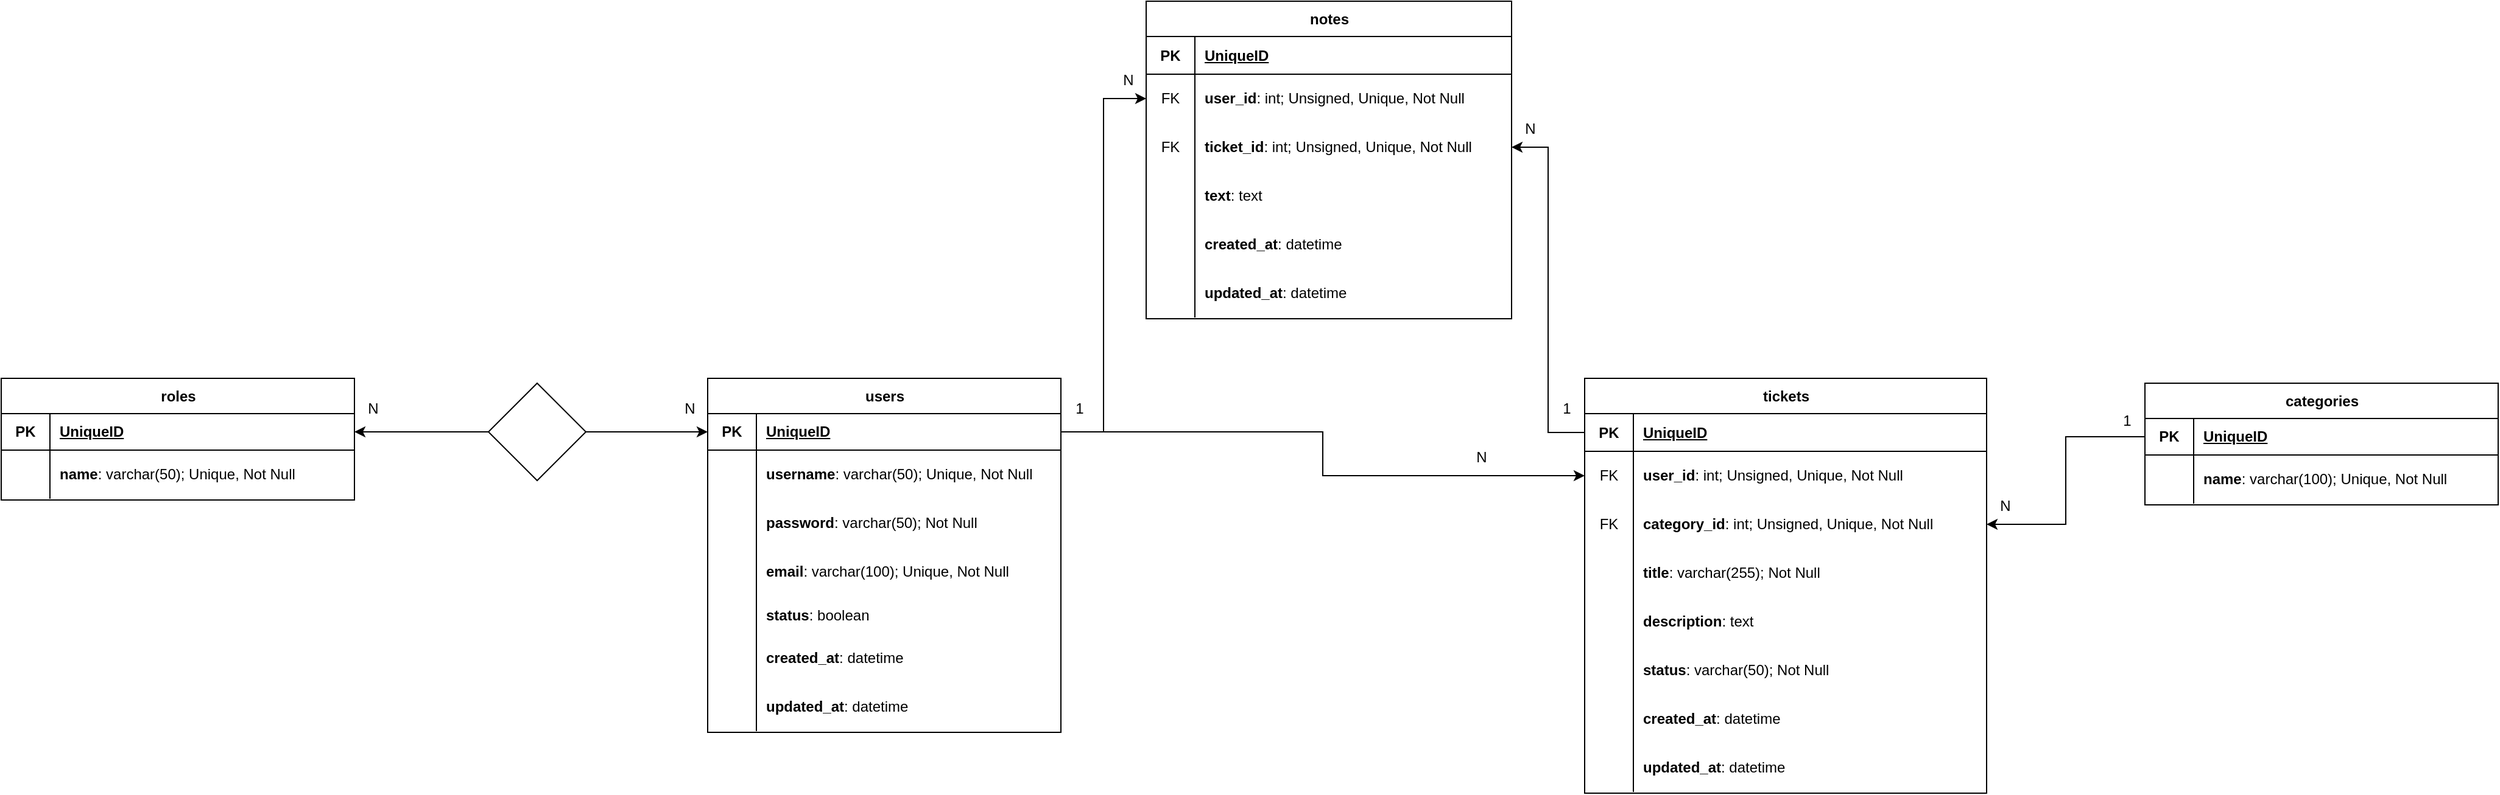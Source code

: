 <mxfile version="24.7.16">
  <diagram name="Pagina-1" id="aKcn8x8YRmhTOAxsy4Pp">
    <mxGraphModel dx="2117" dy="1691" grid="1" gridSize="10" guides="1" tooltips="1" connect="1" arrows="1" fold="1" page="1" pageScale="1" pageWidth="827" pageHeight="1169" math="0" shadow="0">
      <root>
        <mxCell id="0" />
        <mxCell id="1" parent="0" />
        <mxCell id="Iv4Y6c-sv0pPElinfw1h-1" value="users" style="shape=table;startSize=29;container=1;collapsible=1;childLayout=tableLayout;fixedRows=1;rowLines=0;fontStyle=1;align=center;resizeLast=1;html=1;" parent="1" vertex="1">
          <mxGeometry x="140" y="160" width="290" height="291" as="geometry">
            <mxRectangle x="140" y="160" width="90" height="30" as="alternateBounds" />
          </mxGeometry>
        </mxCell>
        <mxCell id="Iv4Y6c-sv0pPElinfw1h-2" value="" style="shape=tableRow;horizontal=0;startSize=0;swimlaneHead=0;swimlaneBody=0;fillColor=none;collapsible=0;dropTarget=0;points=[[0,0.5],[1,0.5]];portConstraint=eastwest;top=0;left=0;right=0;bottom=1;" parent="Iv4Y6c-sv0pPElinfw1h-1" vertex="1">
          <mxGeometry y="29" width="290" height="30" as="geometry" />
        </mxCell>
        <mxCell id="Iv4Y6c-sv0pPElinfw1h-3" value="PK" style="shape=partialRectangle;connectable=0;fillColor=none;top=0;left=0;bottom=0;right=0;fontStyle=1;overflow=hidden;whiteSpace=wrap;html=1;" parent="Iv4Y6c-sv0pPElinfw1h-2" vertex="1">
          <mxGeometry width="40" height="30" as="geometry">
            <mxRectangle width="40" height="30" as="alternateBounds" />
          </mxGeometry>
        </mxCell>
        <mxCell id="Iv4Y6c-sv0pPElinfw1h-4" value="UniqueID" style="shape=partialRectangle;connectable=0;fillColor=none;top=0;left=0;bottom=0;right=0;align=left;spacingLeft=6;fontStyle=5;overflow=hidden;whiteSpace=wrap;html=1;" parent="Iv4Y6c-sv0pPElinfw1h-2" vertex="1">
          <mxGeometry x="40" width="250" height="30" as="geometry">
            <mxRectangle width="250" height="30" as="alternateBounds" />
          </mxGeometry>
        </mxCell>
        <mxCell id="Iv4Y6c-sv0pPElinfw1h-11" value="" style="shape=tableRow;horizontal=0;startSize=0;swimlaneHead=0;swimlaneBody=0;fillColor=none;collapsible=0;dropTarget=0;points=[[0,0.5],[1,0.5]];portConstraint=eastwest;top=0;left=0;right=0;bottom=0;" parent="Iv4Y6c-sv0pPElinfw1h-1" vertex="1">
          <mxGeometry y="59" width="290" height="40" as="geometry" />
        </mxCell>
        <mxCell id="Iv4Y6c-sv0pPElinfw1h-12" value="" style="shape=partialRectangle;connectable=0;fillColor=none;top=0;left=0;bottom=0;right=0;editable=1;overflow=hidden;whiteSpace=wrap;html=1;" parent="Iv4Y6c-sv0pPElinfw1h-11" vertex="1">
          <mxGeometry width="40" height="40" as="geometry">
            <mxRectangle width="40" height="40" as="alternateBounds" />
          </mxGeometry>
        </mxCell>
        <mxCell id="Iv4Y6c-sv0pPElinfw1h-13" value="&lt;b&gt;username&lt;/b&gt;: varchar(50); Unique, Not Null" style="shape=partialRectangle;connectable=0;fillColor=none;top=0;left=0;bottom=0;right=0;align=left;spacingLeft=6;overflow=hidden;whiteSpace=wrap;html=1;" parent="Iv4Y6c-sv0pPElinfw1h-11" vertex="1">
          <mxGeometry x="40" width="250" height="40" as="geometry">
            <mxRectangle width="250" height="40" as="alternateBounds" />
          </mxGeometry>
        </mxCell>
        <mxCell id="NXR6JBSU_rp42rxbyrZH-33" value="" style="shape=tableRow;horizontal=0;startSize=0;swimlaneHead=0;swimlaneBody=0;fillColor=none;collapsible=0;dropTarget=0;points=[[0,0.5],[1,0.5]];portConstraint=eastwest;top=0;left=0;right=0;bottom=0;" parent="Iv4Y6c-sv0pPElinfw1h-1" vertex="1">
          <mxGeometry y="99" width="290" height="40" as="geometry" />
        </mxCell>
        <mxCell id="NXR6JBSU_rp42rxbyrZH-34" value="" style="shape=partialRectangle;connectable=0;fillColor=none;top=0;left=0;bottom=0;right=0;editable=1;overflow=hidden;whiteSpace=wrap;html=1;" parent="NXR6JBSU_rp42rxbyrZH-33" vertex="1">
          <mxGeometry width="40" height="40" as="geometry">
            <mxRectangle width="40" height="40" as="alternateBounds" />
          </mxGeometry>
        </mxCell>
        <mxCell id="NXR6JBSU_rp42rxbyrZH-35" value="&lt;b&gt;password&lt;/b&gt;: varchar(50); Not Null&amp;nbsp; &amp;nbsp;" style="shape=partialRectangle;connectable=0;fillColor=none;top=0;left=0;bottom=0;right=0;align=left;spacingLeft=6;overflow=hidden;whiteSpace=wrap;html=1;" parent="NXR6JBSU_rp42rxbyrZH-33" vertex="1">
          <mxGeometry x="40" width="250" height="40" as="geometry">
            <mxRectangle width="250" height="40" as="alternateBounds" />
          </mxGeometry>
        </mxCell>
        <mxCell id="NXR6JBSU_rp42rxbyrZH-36" value="" style="shape=tableRow;horizontal=0;startSize=0;swimlaneHead=0;swimlaneBody=0;fillColor=none;collapsible=0;dropTarget=0;points=[[0,0.5],[1,0.5]];portConstraint=eastwest;top=0;left=0;right=0;bottom=0;" parent="Iv4Y6c-sv0pPElinfw1h-1" vertex="1">
          <mxGeometry y="139" width="290" height="40" as="geometry" />
        </mxCell>
        <mxCell id="NXR6JBSU_rp42rxbyrZH-37" value="" style="shape=partialRectangle;connectable=0;fillColor=none;top=0;left=0;bottom=0;right=0;editable=1;overflow=hidden;whiteSpace=wrap;html=1;" parent="NXR6JBSU_rp42rxbyrZH-36" vertex="1">
          <mxGeometry width="40" height="40" as="geometry">
            <mxRectangle width="40" height="40" as="alternateBounds" />
          </mxGeometry>
        </mxCell>
        <mxCell id="NXR6JBSU_rp42rxbyrZH-38" value="&lt;b&gt;email&lt;/b&gt;: varchar(100); Unique, Not Null&amp;nbsp; &amp;nbsp;" style="shape=partialRectangle;connectable=0;fillColor=none;top=0;left=0;bottom=0;right=0;align=left;spacingLeft=6;overflow=hidden;whiteSpace=wrap;html=1;" parent="NXR6JBSU_rp42rxbyrZH-36" vertex="1">
          <mxGeometry x="40" width="250" height="40" as="geometry">
            <mxRectangle width="250" height="40" as="alternateBounds" />
          </mxGeometry>
        </mxCell>
        <mxCell id="Iv4Y6c-sv0pPElinfw1h-14" value="" style="shape=tableRow;horizontal=0;startSize=0;swimlaneHead=0;swimlaneBody=0;fillColor=none;collapsible=0;dropTarget=0;points=[[0,0.5],[1,0.5]];portConstraint=eastwest;top=0;left=0;right=0;bottom=0;" parent="Iv4Y6c-sv0pPElinfw1h-1" vertex="1">
          <mxGeometry y="179" width="290" height="31" as="geometry" />
        </mxCell>
        <mxCell id="Iv4Y6c-sv0pPElinfw1h-15" value="" style="shape=partialRectangle;connectable=0;fillColor=none;top=0;left=0;bottom=0;right=0;editable=1;overflow=hidden;whiteSpace=wrap;html=1;" parent="Iv4Y6c-sv0pPElinfw1h-14" vertex="1">
          <mxGeometry width="40" height="31" as="geometry">
            <mxRectangle width="40" height="31" as="alternateBounds" />
          </mxGeometry>
        </mxCell>
        <mxCell id="Iv4Y6c-sv0pPElinfw1h-16" value="&lt;b&gt;status&lt;/b&gt;:&lt;b&gt;&amp;nbsp;&lt;/b&gt;boolean" style="shape=partialRectangle;connectable=0;fillColor=none;top=0;left=0;bottom=0;right=0;align=left;spacingLeft=6;overflow=hidden;whiteSpace=wrap;html=1;" parent="Iv4Y6c-sv0pPElinfw1h-14" vertex="1">
          <mxGeometry x="40" width="250" height="31" as="geometry">
            <mxRectangle width="250" height="31" as="alternateBounds" />
          </mxGeometry>
        </mxCell>
        <mxCell id="Iv4Y6c-sv0pPElinfw1h-17" value="" style="shape=tableRow;horizontal=0;startSize=0;swimlaneHead=0;swimlaneBody=0;fillColor=none;collapsible=0;dropTarget=0;points=[[0,0.5],[1,0.5]];portConstraint=eastwest;top=0;left=0;right=0;bottom=0;" parent="Iv4Y6c-sv0pPElinfw1h-1" vertex="1">
          <mxGeometry y="210" width="290" height="40" as="geometry" />
        </mxCell>
        <mxCell id="Iv4Y6c-sv0pPElinfw1h-18" value="" style="shape=partialRectangle;connectable=0;fillColor=none;top=0;left=0;bottom=0;right=0;editable=1;overflow=hidden;whiteSpace=wrap;html=1;" parent="Iv4Y6c-sv0pPElinfw1h-17" vertex="1">
          <mxGeometry width="40" height="40" as="geometry">
            <mxRectangle width="40" height="40" as="alternateBounds" />
          </mxGeometry>
        </mxCell>
        <mxCell id="Iv4Y6c-sv0pPElinfw1h-19" value="&lt;b&gt;created_at&lt;/b&gt;: datetime&amp;nbsp;&amp;nbsp;" style="shape=partialRectangle;connectable=0;fillColor=none;top=0;left=0;bottom=0;right=0;align=left;spacingLeft=6;overflow=hidden;whiteSpace=wrap;html=1;" parent="Iv4Y6c-sv0pPElinfw1h-17" vertex="1">
          <mxGeometry x="40" width="250" height="40" as="geometry">
            <mxRectangle width="250" height="40" as="alternateBounds" />
          </mxGeometry>
        </mxCell>
        <mxCell id="Iv4Y6c-sv0pPElinfw1h-20" value="" style="shape=tableRow;horizontal=0;startSize=0;swimlaneHead=0;swimlaneBody=0;fillColor=none;collapsible=0;dropTarget=0;points=[[0,0.5],[1,0.5]];portConstraint=eastwest;top=0;left=0;right=0;bottom=0;" parent="Iv4Y6c-sv0pPElinfw1h-1" vertex="1">
          <mxGeometry y="250" width="290" height="40" as="geometry" />
        </mxCell>
        <mxCell id="Iv4Y6c-sv0pPElinfw1h-21" value="" style="shape=partialRectangle;connectable=0;fillColor=none;top=0;left=0;bottom=0;right=0;editable=1;overflow=hidden;whiteSpace=wrap;html=1;" parent="Iv4Y6c-sv0pPElinfw1h-20" vertex="1">
          <mxGeometry width="40" height="40" as="geometry">
            <mxRectangle width="40" height="40" as="alternateBounds" />
          </mxGeometry>
        </mxCell>
        <mxCell id="Iv4Y6c-sv0pPElinfw1h-22" value="&lt;b&gt;updated_at&lt;/b&gt;: datetime&amp;nbsp; &amp;nbsp;" style="shape=partialRectangle;connectable=0;fillColor=none;top=0;left=0;bottom=0;right=0;align=left;spacingLeft=6;overflow=hidden;whiteSpace=wrap;html=1;" parent="Iv4Y6c-sv0pPElinfw1h-20" vertex="1">
          <mxGeometry x="40" width="250" height="40" as="geometry">
            <mxRectangle width="250" height="40" as="alternateBounds" />
          </mxGeometry>
        </mxCell>
        <mxCell id="Iv4Y6c-sv0pPElinfw1h-23" value="tickets" style="shape=table;startSize=29;container=1;collapsible=1;childLayout=tableLayout;fixedRows=1;rowLines=0;fontStyle=1;align=center;resizeLast=1;html=1;" parent="1" vertex="1">
          <mxGeometry x="860" y="160" width="330" height="341" as="geometry">
            <mxRectangle x="800" y="160" width="70" height="30" as="alternateBounds" />
          </mxGeometry>
        </mxCell>
        <mxCell id="Iv4Y6c-sv0pPElinfw1h-24" value="" style="shape=tableRow;horizontal=0;startSize=0;swimlaneHead=0;swimlaneBody=0;fillColor=none;collapsible=0;dropTarget=0;points=[[0,0.5],[1,0.5]];portConstraint=eastwest;top=0;left=0;right=0;bottom=1;" parent="Iv4Y6c-sv0pPElinfw1h-23" vertex="1">
          <mxGeometry y="29" width="330" height="31" as="geometry" />
        </mxCell>
        <mxCell id="Iv4Y6c-sv0pPElinfw1h-25" value="PK" style="shape=partialRectangle;connectable=0;fillColor=none;top=0;left=0;bottom=0;right=0;fontStyle=1;overflow=hidden;whiteSpace=wrap;html=1;" parent="Iv4Y6c-sv0pPElinfw1h-24" vertex="1">
          <mxGeometry width="40" height="31" as="geometry">
            <mxRectangle width="40" height="31" as="alternateBounds" />
          </mxGeometry>
        </mxCell>
        <mxCell id="Iv4Y6c-sv0pPElinfw1h-26" value="UniqueID" style="shape=partialRectangle;connectable=0;fillColor=none;top=0;left=0;bottom=0;right=0;align=left;spacingLeft=6;fontStyle=5;overflow=hidden;whiteSpace=wrap;html=1;" parent="Iv4Y6c-sv0pPElinfw1h-24" vertex="1">
          <mxGeometry x="40" width="290" height="31" as="geometry">
            <mxRectangle width="290" height="31" as="alternateBounds" />
          </mxGeometry>
        </mxCell>
        <mxCell id="Iv4Y6c-sv0pPElinfw1h-27" value="" style="shape=tableRow;horizontal=0;startSize=0;swimlaneHead=0;swimlaneBody=0;fillColor=none;collapsible=0;dropTarget=0;points=[[0,0.5],[1,0.5]];portConstraint=eastwest;top=0;left=0;right=0;bottom=0;" parent="Iv4Y6c-sv0pPElinfw1h-23" vertex="1">
          <mxGeometry y="60" width="330" height="40" as="geometry" />
        </mxCell>
        <mxCell id="Iv4Y6c-sv0pPElinfw1h-28" value="FK" style="shape=partialRectangle;connectable=0;fillColor=none;top=0;left=0;bottom=0;right=0;editable=1;overflow=hidden;whiteSpace=wrap;html=1;" parent="Iv4Y6c-sv0pPElinfw1h-27" vertex="1">
          <mxGeometry width="40" height="40" as="geometry">
            <mxRectangle width="40" height="40" as="alternateBounds" />
          </mxGeometry>
        </mxCell>
        <mxCell id="Iv4Y6c-sv0pPElinfw1h-29" value="&lt;b&gt;user_id&lt;/b&gt;: int; Unsigned, Unique, Not Null&lt;b&gt;&amp;nbsp;&lt;/b&gt;" style="shape=partialRectangle;connectable=0;fillColor=none;top=0;left=0;bottom=0;right=0;align=left;spacingLeft=6;overflow=hidden;whiteSpace=wrap;html=1;" parent="Iv4Y6c-sv0pPElinfw1h-27" vertex="1">
          <mxGeometry x="40" width="290" height="40" as="geometry">
            <mxRectangle width="290" height="40" as="alternateBounds" />
          </mxGeometry>
        </mxCell>
        <mxCell id="dPApMcSVimy8-bqEIBp_-1" value="" style="shape=tableRow;horizontal=0;startSize=0;swimlaneHead=0;swimlaneBody=0;fillColor=none;collapsible=0;dropTarget=0;points=[[0,0.5],[1,0.5]];portConstraint=eastwest;top=0;left=0;right=0;bottom=0;" parent="Iv4Y6c-sv0pPElinfw1h-23" vertex="1">
          <mxGeometry y="100" width="330" height="40" as="geometry" />
        </mxCell>
        <mxCell id="dPApMcSVimy8-bqEIBp_-2" value="FK" style="shape=partialRectangle;connectable=0;fillColor=none;top=0;left=0;bottom=0;right=0;editable=1;overflow=hidden;whiteSpace=wrap;html=1;" parent="dPApMcSVimy8-bqEIBp_-1" vertex="1">
          <mxGeometry width="40" height="40" as="geometry">
            <mxRectangle width="40" height="40" as="alternateBounds" />
          </mxGeometry>
        </mxCell>
        <mxCell id="dPApMcSVimy8-bqEIBp_-3" value="&lt;b&gt;category_id&lt;/b&gt;: int; Unsigned, Unique, Not Null" style="shape=partialRectangle;connectable=0;fillColor=none;top=0;left=0;bottom=0;right=0;align=left;spacingLeft=6;overflow=hidden;whiteSpace=wrap;html=1;" parent="dPApMcSVimy8-bqEIBp_-1" vertex="1">
          <mxGeometry x="40" width="290" height="40" as="geometry">
            <mxRectangle width="290" height="40" as="alternateBounds" />
          </mxGeometry>
        </mxCell>
        <mxCell id="Iv4Y6c-sv0pPElinfw1h-30" value="" style="shape=tableRow;horizontal=0;startSize=0;swimlaneHead=0;swimlaneBody=0;fillColor=none;collapsible=0;dropTarget=0;points=[[0,0.5],[1,0.5]];portConstraint=eastwest;top=0;left=0;right=0;bottom=0;" parent="Iv4Y6c-sv0pPElinfw1h-23" vertex="1">
          <mxGeometry y="140" width="330" height="40" as="geometry" />
        </mxCell>
        <mxCell id="Iv4Y6c-sv0pPElinfw1h-31" value="" style="shape=partialRectangle;connectable=0;fillColor=none;top=0;left=0;bottom=0;right=0;editable=1;overflow=hidden;whiteSpace=wrap;html=1;" parent="Iv4Y6c-sv0pPElinfw1h-30" vertex="1">
          <mxGeometry width="40" height="40" as="geometry">
            <mxRectangle width="40" height="40" as="alternateBounds" />
          </mxGeometry>
        </mxCell>
        <mxCell id="Iv4Y6c-sv0pPElinfw1h-32" value="&lt;b&gt;title&lt;/b&gt;: varchar(255); Not Null&amp;nbsp; &amp;nbsp;" style="shape=partialRectangle;connectable=0;fillColor=none;top=0;left=0;bottom=0;right=0;align=left;spacingLeft=6;overflow=hidden;whiteSpace=wrap;html=1;" parent="Iv4Y6c-sv0pPElinfw1h-30" vertex="1">
          <mxGeometry x="40" width="290" height="40" as="geometry">
            <mxRectangle width="290" height="40" as="alternateBounds" />
          </mxGeometry>
        </mxCell>
        <mxCell id="Iv4Y6c-sv0pPElinfw1h-33" value="" style="shape=tableRow;horizontal=0;startSize=0;swimlaneHead=0;swimlaneBody=0;fillColor=none;collapsible=0;dropTarget=0;points=[[0,0.5],[1,0.5]];portConstraint=eastwest;top=0;left=0;right=0;bottom=0;" parent="Iv4Y6c-sv0pPElinfw1h-23" vertex="1">
          <mxGeometry y="180" width="330" height="40" as="geometry" />
        </mxCell>
        <mxCell id="Iv4Y6c-sv0pPElinfw1h-34" value="" style="shape=partialRectangle;connectable=0;fillColor=none;top=0;left=0;bottom=0;right=0;editable=1;overflow=hidden;whiteSpace=wrap;html=1;" parent="Iv4Y6c-sv0pPElinfw1h-33" vertex="1">
          <mxGeometry width="40" height="40" as="geometry">
            <mxRectangle width="40" height="40" as="alternateBounds" />
          </mxGeometry>
        </mxCell>
        <mxCell id="Iv4Y6c-sv0pPElinfw1h-35" value="&lt;b&gt;description&lt;/b&gt;: text&amp;nbsp; &amp;nbsp;" style="shape=partialRectangle;connectable=0;fillColor=none;top=0;left=0;bottom=0;right=0;align=left;spacingLeft=6;overflow=hidden;whiteSpace=wrap;html=1;" parent="Iv4Y6c-sv0pPElinfw1h-33" vertex="1">
          <mxGeometry x="40" width="290" height="40" as="geometry">
            <mxRectangle width="290" height="40" as="alternateBounds" />
          </mxGeometry>
        </mxCell>
        <mxCell id="Iv4Y6c-sv0pPElinfw1h-36" value="" style="shape=tableRow;horizontal=0;startSize=0;swimlaneHead=0;swimlaneBody=0;fillColor=none;collapsible=0;dropTarget=0;points=[[0,0.5],[1,0.5]];portConstraint=eastwest;top=0;left=0;right=0;bottom=0;" parent="Iv4Y6c-sv0pPElinfw1h-23" vertex="1">
          <mxGeometry y="220" width="330" height="40" as="geometry" />
        </mxCell>
        <mxCell id="Iv4Y6c-sv0pPElinfw1h-37" value="" style="shape=partialRectangle;connectable=0;fillColor=none;top=0;left=0;bottom=0;right=0;editable=1;overflow=hidden;whiteSpace=wrap;html=1;" parent="Iv4Y6c-sv0pPElinfw1h-36" vertex="1">
          <mxGeometry width="40" height="40" as="geometry">
            <mxRectangle width="40" height="40" as="alternateBounds" />
          </mxGeometry>
        </mxCell>
        <mxCell id="Iv4Y6c-sv0pPElinfw1h-38" value="&lt;b&gt;status&lt;/b&gt;: varchar(50); Not Null&lt;b&gt;&amp;nbsp;&lt;/b&gt;" style="shape=partialRectangle;connectable=0;fillColor=none;top=0;left=0;bottom=0;right=0;align=left;spacingLeft=6;overflow=hidden;whiteSpace=wrap;html=1;" parent="Iv4Y6c-sv0pPElinfw1h-36" vertex="1">
          <mxGeometry x="40" width="290" height="40" as="geometry">
            <mxRectangle width="290" height="40" as="alternateBounds" />
          </mxGeometry>
        </mxCell>
        <mxCell id="Iv4Y6c-sv0pPElinfw1h-39" value="" style="shape=tableRow;horizontal=0;startSize=0;swimlaneHead=0;swimlaneBody=0;fillColor=none;collapsible=0;dropTarget=0;points=[[0,0.5],[1,0.5]];portConstraint=eastwest;top=0;left=0;right=0;bottom=0;" parent="Iv4Y6c-sv0pPElinfw1h-23" vertex="1">
          <mxGeometry y="260" width="330" height="40" as="geometry" />
        </mxCell>
        <mxCell id="Iv4Y6c-sv0pPElinfw1h-40" value="" style="shape=partialRectangle;connectable=0;fillColor=none;top=0;left=0;bottom=0;right=0;editable=1;overflow=hidden;whiteSpace=wrap;html=1;" parent="Iv4Y6c-sv0pPElinfw1h-39" vertex="1">
          <mxGeometry width="40" height="40" as="geometry">
            <mxRectangle width="40" height="40" as="alternateBounds" />
          </mxGeometry>
        </mxCell>
        <mxCell id="Iv4Y6c-sv0pPElinfw1h-41" value="&lt;b&gt;created_at&lt;/b&gt;: datetime&amp;nbsp;&amp;nbsp;" style="shape=partialRectangle;connectable=0;fillColor=none;top=0;left=0;bottom=0;right=0;align=left;spacingLeft=6;overflow=hidden;whiteSpace=wrap;html=1;" parent="Iv4Y6c-sv0pPElinfw1h-39" vertex="1">
          <mxGeometry x="40" width="290" height="40" as="geometry">
            <mxRectangle width="290" height="40" as="alternateBounds" />
          </mxGeometry>
        </mxCell>
        <mxCell id="Iv4Y6c-sv0pPElinfw1h-42" value="" style="shape=tableRow;horizontal=0;startSize=0;swimlaneHead=0;swimlaneBody=0;fillColor=none;collapsible=0;dropTarget=0;points=[[0,0.5],[1,0.5]];portConstraint=eastwest;top=0;left=0;right=0;bottom=0;" parent="Iv4Y6c-sv0pPElinfw1h-23" vertex="1">
          <mxGeometry y="300" width="330" height="40" as="geometry" />
        </mxCell>
        <mxCell id="Iv4Y6c-sv0pPElinfw1h-43" value="" style="shape=partialRectangle;connectable=0;fillColor=none;top=0;left=0;bottom=0;right=0;editable=1;overflow=hidden;whiteSpace=wrap;html=1;" parent="Iv4Y6c-sv0pPElinfw1h-42" vertex="1">
          <mxGeometry width="40" height="40" as="geometry">
            <mxRectangle width="40" height="40" as="alternateBounds" />
          </mxGeometry>
        </mxCell>
        <mxCell id="Iv4Y6c-sv0pPElinfw1h-44" value="&lt;b&gt;updated_at&lt;/b&gt;: datetime&amp;nbsp; &amp;nbsp;" style="shape=partialRectangle;connectable=0;fillColor=none;top=0;left=0;bottom=0;right=0;align=left;spacingLeft=6;overflow=hidden;whiteSpace=wrap;html=1;" parent="Iv4Y6c-sv0pPElinfw1h-42" vertex="1">
          <mxGeometry x="40" width="290" height="40" as="geometry">
            <mxRectangle width="290" height="40" as="alternateBounds" />
          </mxGeometry>
        </mxCell>
        <mxCell id="Iv4Y6c-sv0pPElinfw1h-48" style="edgeStyle=orthogonalEdgeStyle;rounded=0;orthogonalLoop=1;jettySize=auto;html=1;exitX=1;exitY=0.5;exitDx=0;exitDy=0;entryX=0;entryY=0.5;entryDx=0;entryDy=0;" parent="1" source="Iv4Y6c-sv0pPElinfw1h-2" target="Iv4Y6c-sv0pPElinfw1h-27" edge="1">
          <mxGeometry relative="1" as="geometry" />
        </mxCell>
        <mxCell id="Iv4Y6c-sv0pPElinfw1h-49" value="1" style="text;html=1;align=center;verticalAlign=middle;resizable=0;points=[];autosize=1;strokeColor=none;fillColor=none;" parent="1" vertex="1">
          <mxGeometry x="430" y="170" width="30" height="30" as="geometry" />
        </mxCell>
        <mxCell id="Iv4Y6c-sv0pPElinfw1h-50" value="N" style="text;html=1;align=center;verticalAlign=middle;resizable=0;points=[];autosize=1;strokeColor=none;fillColor=none;" parent="1" vertex="1">
          <mxGeometry x="760" y="210" width="30" height="30" as="geometry" />
        </mxCell>
        <mxCell id="Iv4Y6c-sv0pPElinfw1h-51" value="notes" style="shape=table;startSize=29;container=1;collapsible=1;childLayout=tableLayout;fixedRows=1;rowLines=0;fontStyle=1;align=center;resizeLast=1;html=1;" parent="1" vertex="1">
          <mxGeometry x="500" y="-150" width="300" height="261" as="geometry">
            <mxRectangle x="470" y="560" width="70" height="30" as="alternateBounds" />
          </mxGeometry>
        </mxCell>
        <mxCell id="Iv4Y6c-sv0pPElinfw1h-52" value="" style="shape=tableRow;horizontal=0;startSize=0;swimlaneHead=0;swimlaneBody=0;fillColor=none;collapsible=0;dropTarget=0;points=[[0,0.5],[1,0.5]];portConstraint=eastwest;top=0;left=0;right=0;bottom=1;" parent="Iv4Y6c-sv0pPElinfw1h-51" vertex="1">
          <mxGeometry y="29" width="300" height="31" as="geometry" />
        </mxCell>
        <mxCell id="Iv4Y6c-sv0pPElinfw1h-53" value="PK" style="shape=partialRectangle;connectable=0;fillColor=none;top=0;left=0;bottom=0;right=0;fontStyle=1;overflow=hidden;whiteSpace=wrap;html=1;" parent="Iv4Y6c-sv0pPElinfw1h-52" vertex="1">
          <mxGeometry width="40" height="31" as="geometry">
            <mxRectangle width="40" height="31" as="alternateBounds" />
          </mxGeometry>
        </mxCell>
        <mxCell id="Iv4Y6c-sv0pPElinfw1h-54" value="UniqueID" style="shape=partialRectangle;connectable=0;fillColor=none;top=0;left=0;bottom=0;right=0;align=left;spacingLeft=6;fontStyle=5;overflow=hidden;whiteSpace=wrap;html=1;" parent="Iv4Y6c-sv0pPElinfw1h-52" vertex="1">
          <mxGeometry x="40" width="260" height="31" as="geometry">
            <mxRectangle width="260" height="31" as="alternateBounds" />
          </mxGeometry>
        </mxCell>
        <mxCell id="Iv4Y6c-sv0pPElinfw1h-55" value="" style="shape=tableRow;horizontal=0;startSize=0;swimlaneHead=0;swimlaneBody=0;fillColor=none;collapsible=0;dropTarget=0;points=[[0,0.5],[1,0.5]];portConstraint=eastwest;top=0;left=0;right=0;bottom=0;" parent="Iv4Y6c-sv0pPElinfw1h-51" vertex="1">
          <mxGeometry y="60" width="300" height="40" as="geometry" />
        </mxCell>
        <mxCell id="Iv4Y6c-sv0pPElinfw1h-56" value="FK" style="shape=partialRectangle;connectable=0;fillColor=none;top=0;left=0;bottom=0;right=0;editable=1;overflow=hidden;whiteSpace=wrap;html=1;" parent="Iv4Y6c-sv0pPElinfw1h-55" vertex="1">
          <mxGeometry width="40" height="40" as="geometry">
            <mxRectangle width="40" height="40" as="alternateBounds" />
          </mxGeometry>
        </mxCell>
        <mxCell id="Iv4Y6c-sv0pPElinfw1h-57" value="&lt;b&gt;user_id&lt;/b&gt;: int; Unsigned, Unique, Not Null&lt;b&gt;&amp;nbsp;&lt;/b&gt;" style="shape=partialRectangle;connectable=0;fillColor=none;top=0;left=0;bottom=0;right=0;align=left;spacingLeft=6;overflow=hidden;whiteSpace=wrap;html=1;" parent="Iv4Y6c-sv0pPElinfw1h-55" vertex="1">
          <mxGeometry x="40" width="260" height="40" as="geometry">
            <mxRectangle width="260" height="40" as="alternateBounds" />
          </mxGeometry>
        </mxCell>
        <mxCell id="dPApMcSVimy8-bqEIBp_-6" value="" style="shape=tableRow;horizontal=0;startSize=0;swimlaneHead=0;swimlaneBody=0;fillColor=none;collapsible=0;dropTarget=0;points=[[0,0.5],[1,0.5]];portConstraint=eastwest;top=0;left=0;right=0;bottom=0;" parent="Iv4Y6c-sv0pPElinfw1h-51" vertex="1">
          <mxGeometry y="100" width="300" height="40" as="geometry" />
        </mxCell>
        <mxCell id="dPApMcSVimy8-bqEIBp_-7" value="FK" style="shape=partialRectangle;connectable=0;fillColor=none;top=0;left=0;bottom=0;right=0;editable=1;overflow=hidden;whiteSpace=wrap;html=1;" parent="dPApMcSVimy8-bqEIBp_-6" vertex="1">
          <mxGeometry width="40" height="40" as="geometry">
            <mxRectangle width="40" height="40" as="alternateBounds" />
          </mxGeometry>
        </mxCell>
        <mxCell id="dPApMcSVimy8-bqEIBp_-8" value="&lt;b&gt;ticket_id&lt;/b&gt;: int; Unsigned, Unique, Not Null&lt;b&gt;&amp;nbsp;&lt;/b&gt;" style="shape=partialRectangle;connectable=0;fillColor=none;top=0;left=0;bottom=0;right=0;align=left;spacingLeft=6;overflow=hidden;whiteSpace=wrap;html=1;" parent="dPApMcSVimy8-bqEIBp_-6" vertex="1">
          <mxGeometry x="40" width="260" height="40" as="geometry">
            <mxRectangle width="260" height="40" as="alternateBounds" />
          </mxGeometry>
        </mxCell>
        <mxCell id="Iv4Y6c-sv0pPElinfw1h-61" value="" style="shape=tableRow;horizontal=0;startSize=0;swimlaneHead=0;swimlaneBody=0;fillColor=none;collapsible=0;dropTarget=0;points=[[0,0.5],[1,0.5]];portConstraint=eastwest;top=0;left=0;right=0;bottom=0;" parent="Iv4Y6c-sv0pPElinfw1h-51" vertex="1">
          <mxGeometry y="140" width="300" height="40" as="geometry" />
        </mxCell>
        <mxCell id="Iv4Y6c-sv0pPElinfw1h-62" value="" style="shape=partialRectangle;connectable=0;fillColor=none;top=0;left=0;bottom=0;right=0;editable=1;overflow=hidden;whiteSpace=wrap;html=1;" parent="Iv4Y6c-sv0pPElinfw1h-61" vertex="1">
          <mxGeometry width="40" height="40" as="geometry">
            <mxRectangle width="40" height="40" as="alternateBounds" />
          </mxGeometry>
        </mxCell>
        <mxCell id="Iv4Y6c-sv0pPElinfw1h-63" value="&lt;b&gt;text&lt;/b&gt;: text&amp;nbsp; &amp;nbsp;" style="shape=partialRectangle;connectable=0;fillColor=none;top=0;left=0;bottom=0;right=0;align=left;spacingLeft=6;overflow=hidden;whiteSpace=wrap;html=1;" parent="Iv4Y6c-sv0pPElinfw1h-61" vertex="1">
          <mxGeometry x="40" width="260" height="40" as="geometry">
            <mxRectangle width="260" height="40" as="alternateBounds" />
          </mxGeometry>
        </mxCell>
        <mxCell id="Iv4Y6c-sv0pPElinfw1h-64" value="" style="shape=tableRow;horizontal=0;startSize=0;swimlaneHead=0;swimlaneBody=0;fillColor=none;collapsible=0;dropTarget=0;points=[[0,0.5],[1,0.5]];portConstraint=eastwest;top=0;left=0;right=0;bottom=0;" parent="Iv4Y6c-sv0pPElinfw1h-51" vertex="1">
          <mxGeometry y="180" width="300" height="40" as="geometry" />
        </mxCell>
        <mxCell id="Iv4Y6c-sv0pPElinfw1h-65" value="" style="shape=partialRectangle;connectable=0;fillColor=none;top=0;left=0;bottom=0;right=0;editable=1;overflow=hidden;whiteSpace=wrap;html=1;" parent="Iv4Y6c-sv0pPElinfw1h-64" vertex="1">
          <mxGeometry width="40" height="40" as="geometry">
            <mxRectangle width="40" height="40" as="alternateBounds" />
          </mxGeometry>
        </mxCell>
        <mxCell id="Iv4Y6c-sv0pPElinfw1h-66" value="&lt;b&gt;created_at&lt;/b&gt;: datetime&lt;b&gt;&amp;nbsp;&amp;nbsp;&lt;/b&gt;" style="shape=partialRectangle;connectable=0;fillColor=none;top=0;left=0;bottom=0;right=0;align=left;spacingLeft=6;overflow=hidden;whiteSpace=wrap;html=1;" parent="Iv4Y6c-sv0pPElinfw1h-64" vertex="1">
          <mxGeometry x="40" width="260" height="40" as="geometry">
            <mxRectangle width="260" height="40" as="alternateBounds" />
          </mxGeometry>
        </mxCell>
        <mxCell id="Iv4Y6c-sv0pPElinfw1h-67" value="" style="shape=tableRow;horizontal=0;startSize=0;swimlaneHead=0;swimlaneBody=0;fillColor=none;collapsible=0;dropTarget=0;points=[[0,0.5],[1,0.5]];portConstraint=eastwest;top=0;left=0;right=0;bottom=0;" parent="Iv4Y6c-sv0pPElinfw1h-51" vertex="1">
          <mxGeometry y="220" width="300" height="40" as="geometry" />
        </mxCell>
        <mxCell id="Iv4Y6c-sv0pPElinfw1h-68" value="" style="shape=partialRectangle;connectable=0;fillColor=none;top=0;left=0;bottom=0;right=0;editable=1;overflow=hidden;whiteSpace=wrap;html=1;" parent="Iv4Y6c-sv0pPElinfw1h-67" vertex="1">
          <mxGeometry width="40" height="40" as="geometry">
            <mxRectangle width="40" height="40" as="alternateBounds" />
          </mxGeometry>
        </mxCell>
        <mxCell id="Iv4Y6c-sv0pPElinfw1h-69" value="&lt;b&gt;updated_at&lt;/b&gt;: datetime&amp;nbsp;&amp;nbsp;" style="shape=partialRectangle;connectable=0;fillColor=none;top=0;left=0;bottom=0;right=0;align=left;spacingLeft=6;overflow=hidden;whiteSpace=wrap;html=1;" parent="Iv4Y6c-sv0pPElinfw1h-67" vertex="1">
          <mxGeometry x="40" width="260" height="40" as="geometry">
            <mxRectangle width="260" height="40" as="alternateBounds" />
          </mxGeometry>
        </mxCell>
        <mxCell id="Iv4Y6c-sv0pPElinfw1h-88" value="1" style="text;html=1;align=center;verticalAlign=middle;resizable=0;points=[];autosize=1;strokeColor=none;fillColor=none;" parent="1" vertex="1">
          <mxGeometry x="830" y="170" width="30" height="30" as="geometry" />
        </mxCell>
        <mxCell id="Iv4Y6c-sv0pPElinfw1h-112" value="roles" style="shape=table;startSize=29;container=1;collapsible=1;childLayout=tableLayout;fixedRows=1;rowLines=0;fontStyle=1;align=center;resizeLast=1;html=1;" parent="1" vertex="1">
          <mxGeometry x="-440" y="160" width="290" height="100" as="geometry">
            <mxRectangle x="250" y="-110" width="70" height="30" as="alternateBounds" />
          </mxGeometry>
        </mxCell>
        <mxCell id="Iv4Y6c-sv0pPElinfw1h-113" value="" style="shape=tableRow;horizontal=0;startSize=0;swimlaneHead=0;swimlaneBody=0;fillColor=none;collapsible=0;dropTarget=0;points=[[0,0.5],[1,0.5]];portConstraint=eastwest;top=0;left=0;right=0;bottom=1;" parent="Iv4Y6c-sv0pPElinfw1h-112" vertex="1">
          <mxGeometry y="29" width="290" height="30" as="geometry" />
        </mxCell>
        <mxCell id="Iv4Y6c-sv0pPElinfw1h-114" value="PK" style="shape=partialRectangle;connectable=0;fillColor=none;top=0;left=0;bottom=0;right=0;fontStyle=1;overflow=hidden;whiteSpace=wrap;html=1;" parent="Iv4Y6c-sv0pPElinfw1h-113" vertex="1">
          <mxGeometry width="40" height="30" as="geometry">
            <mxRectangle width="40" height="30" as="alternateBounds" />
          </mxGeometry>
        </mxCell>
        <mxCell id="Iv4Y6c-sv0pPElinfw1h-115" value="UniqueID" style="shape=partialRectangle;connectable=0;fillColor=none;top=0;left=0;bottom=0;right=0;align=left;spacingLeft=6;fontStyle=5;overflow=hidden;whiteSpace=wrap;html=1;" parent="Iv4Y6c-sv0pPElinfw1h-113" vertex="1">
          <mxGeometry x="40" width="250" height="30" as="geometry">
            <mxRectangle width="250" height="30" as="alternateBounds" />
          </mxGeometry>
        </mxCell>
        <mxCell id="Iv4Y6c-sv0pPElinfw1h-116" value="" style="shape=tableRow;horizontal=0;startSize=0;swimlaneHead=0;swimlaneBody=0;fillColor=none;collapsible=0;dropTarget=0;points=[[0,0.5],[1,0.5]];portConstraint=eastwest;top=0;left=0;right=0;bottom=0;" parent="Iv4Y6c-sv0pPElinfw1h-112" vertex="1">
          <mxGeometry y="59" width="290" height="40" as="geometry" />
        </mxCell>
        <mxCell id="Iv4Y6c-sv0pPElinfw1h-117" value="" style="shape=partialRectangle;connectable=0;fillColor=none;top=0;left=0;bottom=0;right=0;editable=1;overflow=hidden;whiteSpace=wrap;html=1;" parent="Iv4Y6c-sv0pPElinfw1h-116" vertex="1">
          <mxGeometry width="40" height="40" as="geometry">
            <mxRectangle width="40" height="40" as="alternateBounds" />
          </mxGeometry>
        </mxCell>
        <mxCell id="Iv4Y6c-sv0pPElinfw1h-118" value="&lt;b&gt;name&lt;/b&gt;: varchar(50); Unique, Not Null&amp;nbsp; &amp;nbsp;" style="shape=partialRectangle;connectable=0;fillColor=none;top=0;left=0;bottom=0;right=0;align=left;spacingLeft=6;overflow=hidden;whiteSpace=wrap;html=1;" parent="Iv4Y6c-sv0pPElinfw1h-116" vertex="1">
          <mxGeometry x="40" width="250" height="40" as="geometry">
            <mxRectangle width="250" height="40" as="alternateBounds" />
          </mxGeometry>
        </mxCell>
        <mxCell id="NXR6JBSU_rp42rxbyrZH-49" value="N" style="text;html=1;align=center;verticalAlign=middle;resizable=0;points=[];autosize=1;strokeColor=none;fillColor=none;" parent="1" vertex="1">
          <mxGeometry x="110" y="170" width="30" height="30" as="geometry" />
        </mxCell>
        <mxCell id="NXR6JBSU_rp42rxbyrZH-55" style="edgeStyle=orthogonalEdgeStyle;rounded=0;orthogonalLoop=1;jettySize=auto;html=1;entryX=0;entryY=0.5;entryDx=0;entryDy=0;" parent="1" source="NXR6JBSU_rp42rxbyrZH-54" target="Iv4Y6c-sv0pPElinfw1h-2" edge="1">
          <mxGeometry relative="1" as="geometry" />
        </mxCell>
        <mxCell id="NXR6JBSU_rp42rxbyrZH-56" style="edgeStyle=orthogonalEdgeStyle;rounded=0;orthogonalLoop=1;jettySize=auto;html=1;entryX=1;entryY=0.5;entryDx=0;entryDy=0;" parent="1" source="NXR6JBSU_rp42rxbyrZH-54" target="Iv4Y6c-sv0pPElinfw1h-113" edge="1">
          <mxGeometry relative="1" as="geometry" />
        </mxCell>
        <mxCell id="NXR6JBSU_rp42rxbyrZH-54" value="" style="rhombus;whiteSpace=wrap;html=1;" parent="1" vertex="1">
          <mxGeometry x="-40" y="164" width="80" height="80" as="geometry" />
        </mxCell>
        <mxCell id="NXR6JBSU_rp42rxbyrZH-57" value="N" style="text;html=1;align=center;verticalAlign=middle;resizable=0;points=[];autosize=1;strokeColor=none;fillColor=none;" parent="1" vertex="1">
          <mxGeometry x="-150" y="170" width="30" height="30" as="geometry" />
        </mxCell>
        <mxCell id="Nwbp0Sqq9t91H_G1iNYv-3" value="N" style="text;html=1;align=center;verticalAlign=middle;resizable=0;points=[];autosize=1;strokeColor=none;fillColor=none;" vertex="1" parent="1">
          <mxGeometry x="470" y="-100" width="30" height="30" as="geometry" />
        </mxCell>
        <mxCell id="Nwbp0Sqq9t91H_G1iNYv-5" style="edgeStyle=orthogonalEdgeStyle;rounded=0;orthogonalLoop=1;jettySize=auto;html=1;exitX=0;exitY=0.5;exitDx=0;exitDy=0;entryX=1;entryY=0.5;entryDx=0;entryDy=0;" edge="1" parent="1" source="Iv4Y6c-sv0pPElinfw1h-24" target="dPApMcSVimy8-bqEIBp_-6">
          <mxGeometry relative="1" as="geometry" />
        </mxCell>
        <mxCell id="Nwbp0Sqq9t91H_G1iNYv-7" style="edgeStyle=orthogonalEdgeStyle;rounded=0;orthogonalLoop=1;jettySize=auto;html=1;exitX=1;exitY=0.5;exitDx=0;exitDy=0;" edge="1" parent="1" source="Iv4Y6c-sv0pPElinfw1h-2" target="Iv4Y6c-sv0pPElinfw1h-55">
          <mxGeometry relative="1" as="geometry" />
        </mxCell>
        <mxCell id="Nwbp0Sqq9t91H_G1iNYv-8" value="N" style="text;html=1;align=center;verticalAlign=middle;resizable=0;points=[];autosize=1;strokeColor=none;fillColor=none;" vertex="1" parent="1">
          <mxGeometry x="800" y="-60" width="30" height="30" as="geometry" />
        </mxCell>
        <mxCell id="Nwbp0Sqq9t91H_G1iNYv-9" value="categories" style="shape=table;startSize=29;container=1;collapsible=1;childLayout=tableLayout;fixedRows=1;rowLines=0;fontStyle=1;align=center;resizeLast=1;html=1;" vertex="1" parent="1">
          <mxGeometry x="1320" y="164" width="290" height="100" as="geometry">
            <mxRectangle x="250" y="-110" width="70" height="30" as="alternateBounds" />
          </mxGeometry>
        </mxCell>
        <mxCell id="Nwbp0Sqq9t91H_G1iNYv-10" value="" style="shape=tableRow;horizontal=0;startSize=0;swimlaneHead=0;swimlaneBody=0;fillColor=none;collapsible=0;dropTarget=0;points=[[0,0.5],[1,0.5]];portConstraint=eastwest;top=0;left=0;right=0;bottom=1;" vertex="1" parent="Nwbp0Sqq9t91H_G1iNYv-9">
          <mxGeometry y="29" width="290" height="30" as="geometry" />
        </mxCell>
        <mxCell id="Nwbp0Sqq9t91H_G1iNYv-11" value="PK" style="shape=partialRectangle;connectable=0;fillColor=none;top=0;left=0;bottom=0;right=0;fontStyle=1;overflow=hidden;whiteSpace=wrap;html=1;" vertex="1" parent="Nwbp0Sqq9t91H_G1iNYv-10">
          <mxGeometry width="40" height="30" as="geometry">
            <mxRectangle width="40" height="30" as="alternateBounds" />
          </mxGeometry>
        </mxCell>
        <mxCell id="Nwbp0Sqq9t91H_G1iNYv-12" value="UniqueID" style="shape=partialRectangle;connectable=0;fillColor=none;top=0;left=0;bottom=0;right=0;align=left;spacingLeft=6;fontStyle=5;overflow=hidden;whiteSpace=wrap;html=1;" vertex="1" parent="Nwbp0Sqq9t91H_G1iNYv-10">
          <mxGeometry x="40" width="250" height="30" as="geometry">
            <mxRectangle width="250" height="30" as="alternateBounds" />
          </mxGeometry>
        </mxCell>
        <mxCell id="Nwbp0Sqq9t91H_G1iNYv-13" value="" style="shape=tableRow;horizontal=0;startSize=0;swimlaneHead=0;swimlaneBody=0;fillColor=none;collapsible=0;dropTarget=0;points=[[0,0.5],[1,0.5]];portConstraint=eastwest;top=0;left=0;right=0;bottom=0;" vertex="1" parent="Nwbp0Sqq9t91H_G1iNYv-9">
          <mxGeometry y="59" width="290" height="40" as="geometry" />
        </mxCell>
        <mxCell id="Nwbp0Sqq9t91H_G1iNYv-14" value="" style="shape=partialRectangle;connectable=0;fillColor=none;top=0;left=0;bottom=0;right=0;editable=1;overflow=hidden;whiteSpace=wrap;html=1;" vertex="1" parent="Nwbp0Sqq9t91H_G1iNYv-13">
          <mxGeometry width="40" height="40" as="geometry">
            <mxRectangle width="40" height="40" as="alternateBounds" />
          </mxGeometry>
        </mxCell>
        <mxCell id="Nwbp0Sqq9t91H_G1iNYv-15" value="&lt;b&gt;name&lt;/b&gt;: varchar(100); Unique, Not Null&amp;nbsp; &amp;nbsp;" style="shape=partialRectangle;connectable=0;fillColor=none;top=0;left=0;bottom=0;right=0;align=left;spacingLeft=6;overflow=hidden;whiteSpace=wrap;html=1;" vertex="1" parent="Nwbp0Sqq9t91H_G1iNYv-13">
          <mxGeometry x="40" width="250" height="40" as="geometry">
            <mxRectangle width="250" height="40" as="alternateBounds" />
          </mxGeometry>
        </mxCell>
        <mxCell id="Nwbp0Sqq9t91H_G1iNYv-16" style="edgeStyle=orthogonalEdgeStyle;rounded=0;orthogonalLoop=1;jettySize=auto;html=1;entryX=1;entryY=0.5;entryDx=0;entryDy=0;" edge="1" parent="1" source="Nwbp0Sqq9t91H_G1iNYv-10" target="dPApMcSVimy8-bqEIBp_-1">
          <mxGeometry relative="1" as="geometry" />
        </mxCell>
        <mxCell id="Nwbp0Sqq9t91H_G1iNYv-17" value="1" style="text;html=1;align=center;verticalAlign=middle;resizable=0;points=[];autosize=1;strokeColor=none;fillColor=none;" vertex="1" parent="1">
          <mxGeometry x="1290" y="180" width="30" height="30" as="geometry" />
        </mxCell>
        <mxCell id="Nwbp0Sqq9t91H_G1iNYv-18" value="N" style="text;html=1;align=center;verticalAlign=middle;resizable=0;points=[];autosize=1;strokeColor=none;fillColor=none;" vertex="1" parent="1">
          <mxGeometry x="1190" y="250" width="30" height="30" as="geometry" />
        </mxCell>
      </root>
    </mxGraphModel>
  </diagram>
</mxfile>
